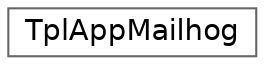 digraph "Graphical Class Hierarchy"
{
 // LATEX_PDF_SIZE
  bgcolor="transparent";
  edge [fontname=Helvetica,fontsize=14,labelfontname=Helvetica,labelfontsize=14];
  node [fontname=Helvetica,fontsize=14,shape=box,height=0.2,width=0.4];
  rankdir="LR";
  Node0 [id="Node000000",label="TplAppMailhog",height=0.2,width=0.4,color="grey40", fillcolor="white", style="filled",URL="$d4/d8a/classTplAppMailhog.html",tooltip=" "];
}
